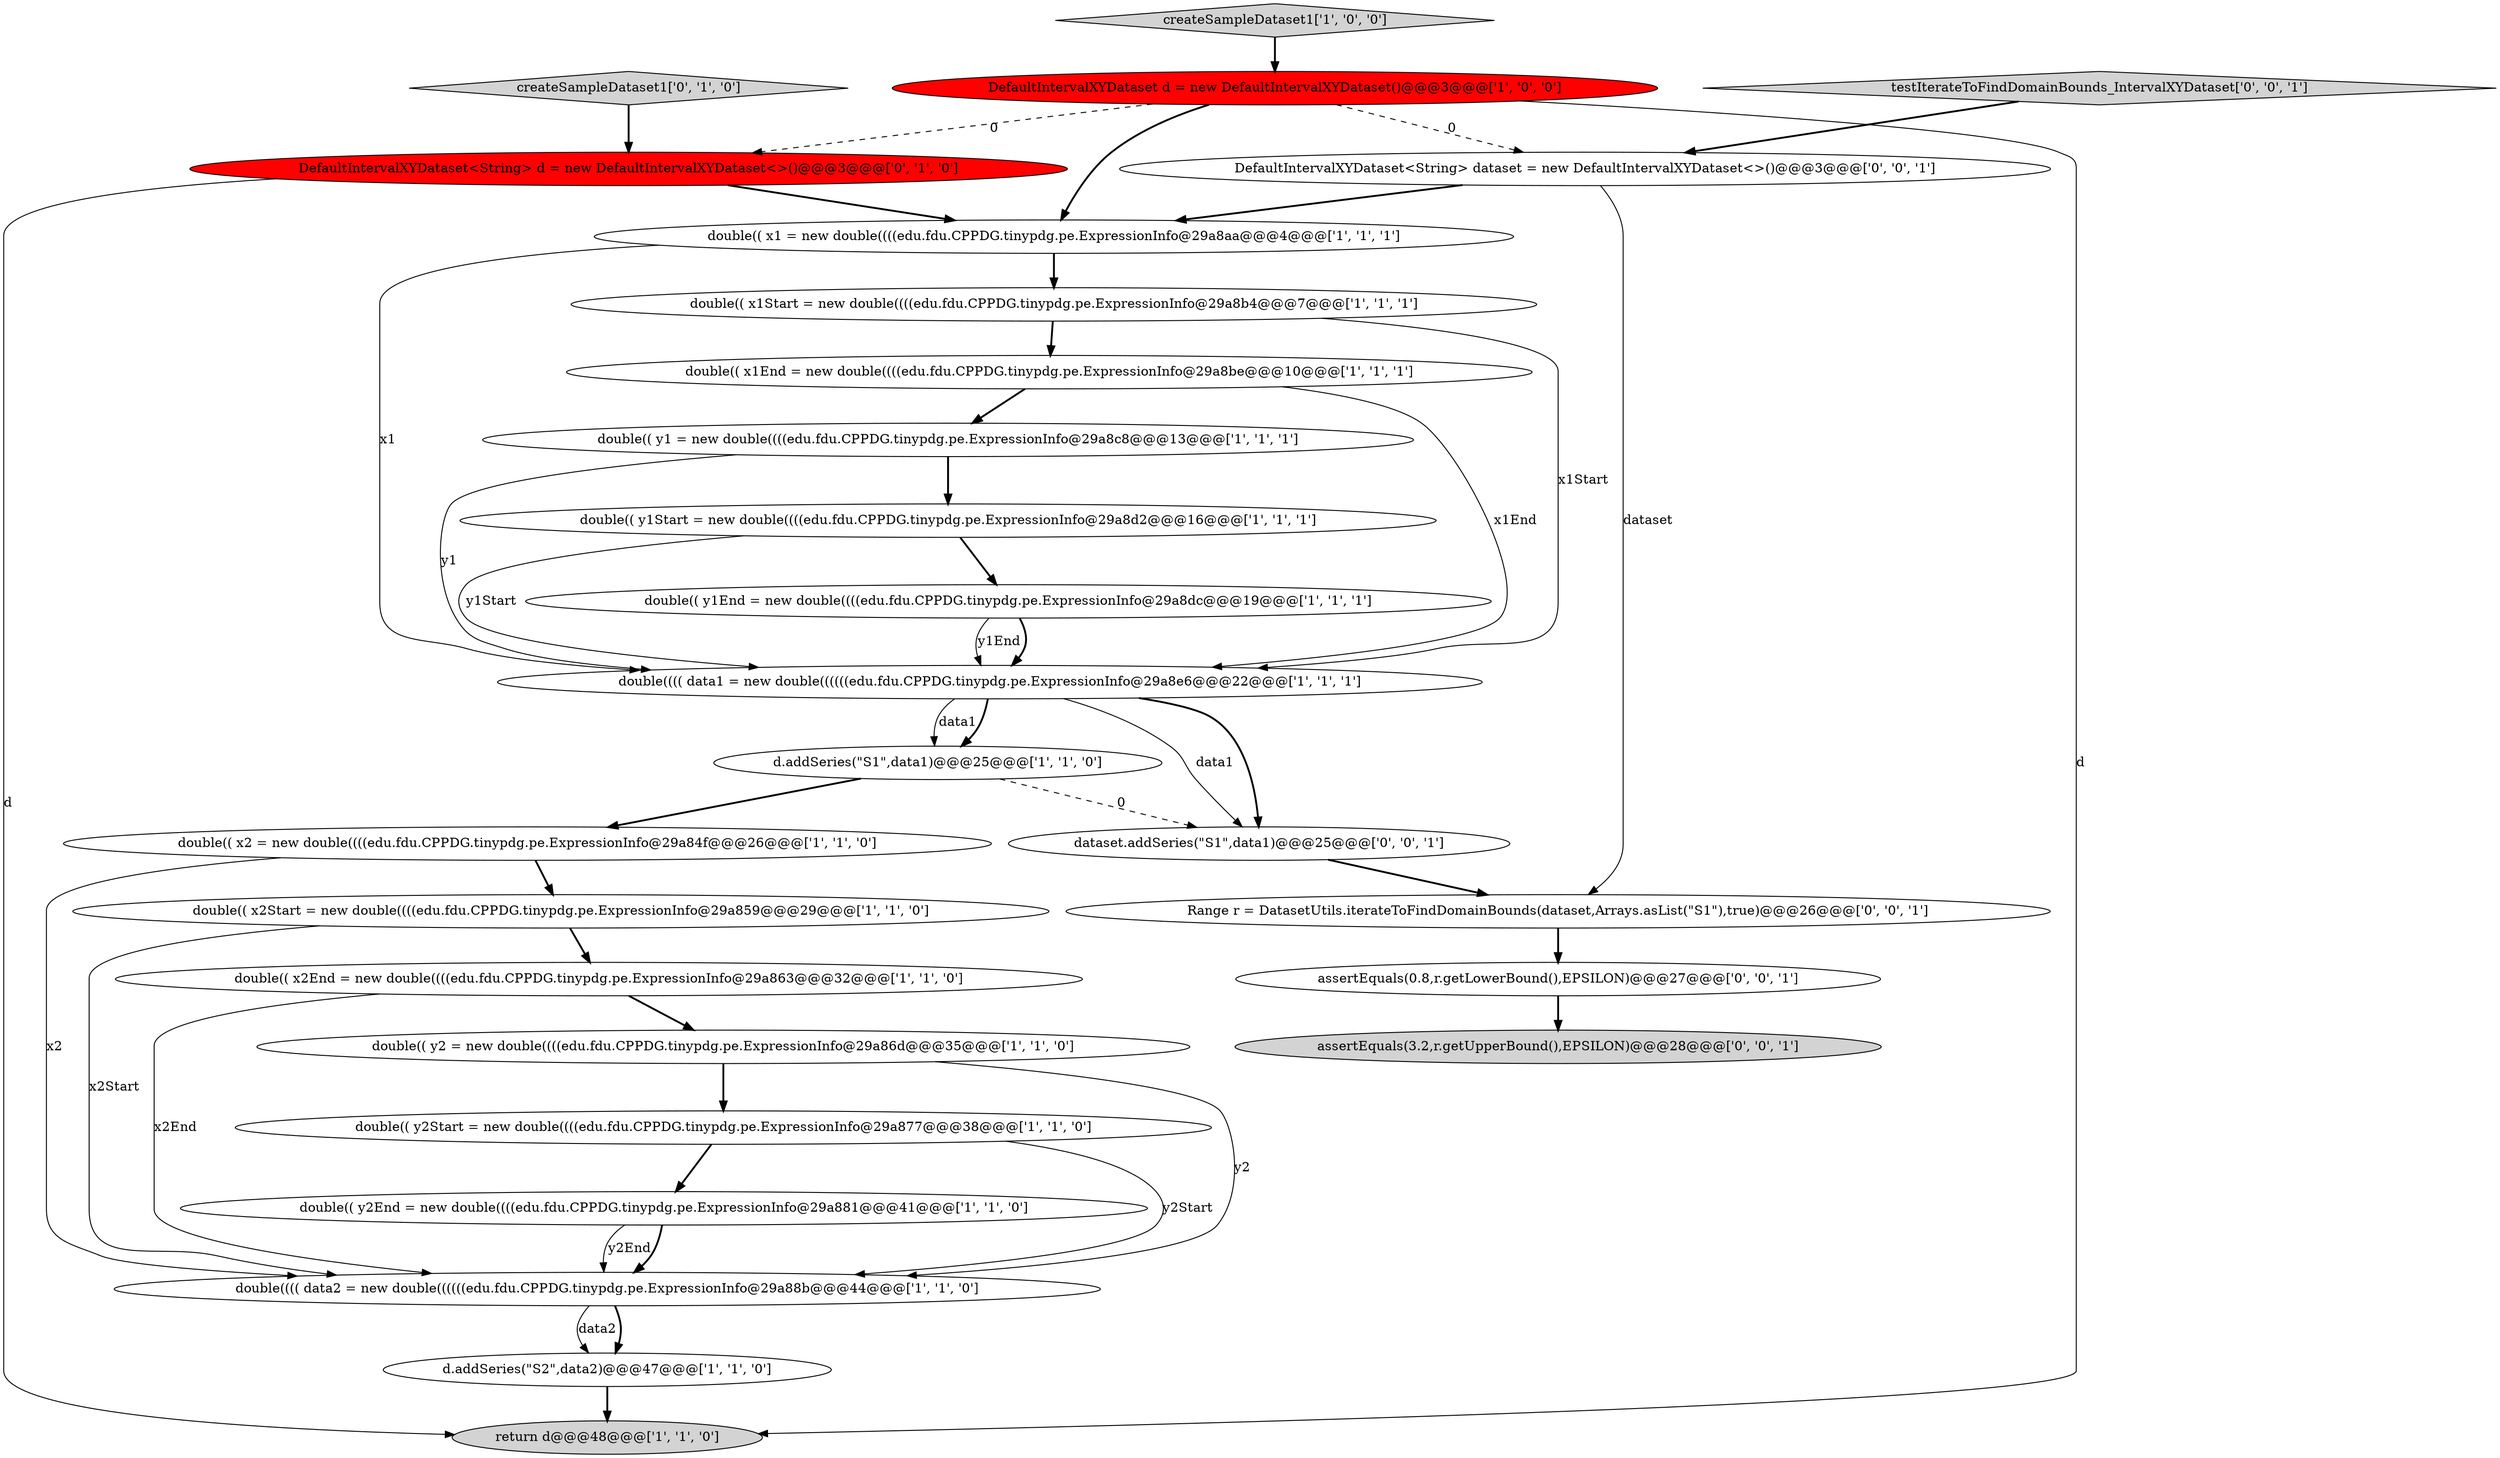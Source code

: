digraph {
19 [style = filled, label = "DefaultIntervalXYDataset<String> d = new DefaultIntervalXYDataset<>()@@@3@@@['0', '1', '0']", fillcolor = red, shape = ellipse image = "AAA1AAABBB2BBB"];
2 [style = filled, label = "double(( y2Start = new double((((edu.fdu.CPPDG.tinypdg.pe.ExpressionInfo@29a877@@@38@@@['1', '1', '0']", fillcolor = white, shape = ellipse image = "AAA0AAABBB1BBB"];
3 [style = filled, label = "double(( x1Start = new double((((edu.fdu.CPPDG.tinypdg.pe.ExpressionInfo@29a8b4@@@7@@@['1', '1', '1']", fillcolor = white, shape = ellipse image = "AAA0AAABBB1BBB"];
7 [style = filled, label = "double(( x1End = new double((((edu.fdu.CPPDG.tinypdg.pe.ExpressionInfo@29a8be@@@10@@@['1', '1', '1']", fillcolor = white, shape = ellipse image = "AAA0AAABBB1BBB"];
8 [style = filled, label = "double(((( data1 = new double((((((edu.fdu.CPPDG.tinypdg.pe.ExpressionInfo@29a8e6@@@22@@@['1', '1', '1']", fillcolor = white, shape = ellipse image = "AAA0AAABBB1BBB"];
6 [style = filled, label = "double(( x1 = new double((((edu.fdu.CPPDG.tinypdg.pe.ExpressionInfo@29a8aa@@@4@@@['1', '1', '1']", fillcolor = white, shape = ellipse image = "AAA0AAABBB1BBB"];
0 [style = filled, label = "return d@@@48@@@['1', '1', '0']", fillcolor = lightgray, shape = ellipse image = "AAA0AAABBB1BBB"];
13 [style = filled, label = "double(((( data2 = new double((((((edu.fdu.CPPDG.tinypdg.pe.ExpressionInfo@29a88b@@@44@@@['1', '1', '0']", fillcolor = white, shape = ellipse image = "AAA0AAABBB1BBB"];
18 [style = filled, label = "createSampleDataset1['1', '0', '0']", fillcolor = lightgray, shape = diamond image = "AAA0AAABBB1BBB"];
26 [style = filled, label = "dataset.addSeries(\"S1\",data1)@@@25@@@['0', '0', '1']", fillcolor = white, shape = ellipse image = "AAA0AAABBB3BBB"];
10 [style = filled, label = "double(( y1End = new double((((edu.fdu.CPPDG.tinypdg.pe.ExpressionInfo@29a8dc@@@19@@@['1', '1', '1']", fillcolor = white, shape = ellipse image = "AAA0AAABBB1BBB"];
20 [style = filled, label = "createSampleDataset1['0', '1', '0']", fillcolor = lightgray, shape = diamond image = "AAA0AAABBB2BBB"];
5 [style = filled, label = "d.addSeries(\"S1\",data1)@@@25@@@['1', '1', '0']", fillcolor = white, shape = ellipse image = "AAA0AAABBB1BBB"];
17 [style = filled, label = "double(( x2 = new double((((edu.fdu.CPPDG.tinypdg.pe.ExpressionInfo@29a84f@@@26@@@['1', '1', '0']", fillcolor = white, shape = ellipse image = "AAA0AAABBB1BBB"];
11 [style = filled, label = "double(( x2Start = new double((((edu.fdu.CPPDG.tinypdg.pe.ExpressionInfo@29a859@@@29@@@['1', '1', '0']", fillcolor = white, shape = ellipse image = "AAA0AAABBB1BBB"];
1 [style = filled, label = "double(( y1 = new double((((edu.fdu.CPPDG.tinypdg.pe.ExpressionInfo@29a8c8@@@13@@@['1', '1', '1']", fillcolor = white, shape = ellipse image = "AAA0AAABBB1BBB"];
16 [style = filled, label = "double(( y2 = new double((((edu.fdu.CPPDG.tinypdg.pe.ExpressionInfo@29a86d@@@35@@@['1', '1', '0']", fillcolor = white, shape = ellipse image = "AAA0AAABBB1BBB"];
15 [style = filled, label = "d.addSeries(\"S2\",data2)@@@47@@@['1', '1', '0']", fillcolor = white, shape = ellipse image = "AAA0AAABBB1BBB"];
25 [style = filled, label = "DefaultIntervalXYDataset<String> dataset = new DefaultIntervalXYDataset<>()@@@3@@@['0', '0', '1']", fillcolor = white, shape = ellipse image = "AAA0AAABBB3BBB"];
22 [style = filled, label = "Range r = DatasetUtils.iterateToFindDomainBounds(dataset,Arrays.asList(\"S1\"),true)@@@26@@@['0', '0', '1']", fillcolor = white, shape = ellipse image = "AAA0AAABBB3BBB"];
23 [style = filled, label = "assertEquals(0.8,r.getLowerBound(),EPSILON)@@@27@@@['0', '0', '1']", fillcolor = white, shape = ellipse image = "AAA0AAABBB3BBB"];
4 [style = filled, label = "double(( y1Start = new double((((edu.fdu.CPPDG.tinypdg.pe.ExpressionInfo@29a8d2@@@16@@@['1', '1', '1']", fillcolor = white, shape = ellipse image = "AAA0AAABBB1BBB"];
12 [style = filled, label = "DefaultIntervalXYDataset d = new DefaultIntervalXYDataset()@@@3@@@['1', '0', '0']", fillcolor = red, shape = ellipse image = "AAA1AAABBB1BBB"];
24 [style = filled, label = "assertEquals(3.2,r.getUpperBound(),EPSILON)@@@28@@@['0', '0', '1']", fillcolor = lightgray, shape = ellipse image = "AAA0AAABBB3BBB"];
9 [style = filled, label = "double(( y2End = new double((((edu.fdu.CPPDG.tinypdg.pe.ExpressionInfo@29a881@@@41@@@['1', '1', '0']", fillcolor = white, shape = ellipse image = "AAA0AAABBB1BBB"];
14 [style = filled, label = "double(( x2End = new double((((edu.fdu.CPPDG.tinypdg.pe.ExpressionInfo@29a863@@@32@@@['1', '1', '0']", fillcolor = white, shape = ellipse image = "AAA0AAABBB1BBB"];
21 [style = filled, label = "testIterateToFindDomainBounds_IntervalXYDataset['0', '0', '1']", fillcolor = lightgray, shape = diamond image = "AAA0AAABBB3BBB"];
14->16 [style = bold, label=""];
4->10 [style = bold, label=""];
6->3 [style = bold, label=""];
3->8 [style = solid, label="x1Start"];
1->4 [style = bold, label=""];
7->1 [style = bold, label=""];
14->13 [style = solid, label="x2End"];
19->0 [style = solid, label="d"];
4->8 [style = solid, label="y1Start"];
11->14 [style = bold, label=""];
5->26 [style = dashed, label="0"];
8->5 [style = solid, label="data1"];
7->8 [style = solid, label="x1End"];
2->13 [style = solid, label="y2Start"];
18->12 [style = bold, label=""];
17->13 [style = solid, label="x2"];
8->26 [style = bold, label=""];
8->26 [style = solid, label="data1"];
2->9 [style = bold, label=""];
21->25 [style = bold, label=""];
16->2 [style = bold, label=""];
25->6 [style = bold, label=""];
19->6 [style = bold, label=""];
12->6 [style = bold, label=""];
5->17 [style = bold, label=""];
22->23 [style = bold, label=""];
26->22 [style = bold, label=""];
25->22 [style = solid, label="dataset"];
16->13 [style = solid, label="y2"];
23->24 [style = bold, label=""];
12->25 [style = dashed, label="0"];
12->19 [style = dashed, label="0"];
10->8 [style = bold, label=""];
8->5 [style = bold, label=""];
3->7 [style = bold, label=""];
15->0 [style = bold, label=""];
6->8 [style = solid, label="x1"];
11->13 [style = solid, label="x2Start"];
13->15 [style = bold, label=""];
10->8 [style = solid, label="y1End"];
1->8 [style = solid, label="y1"];
20->19 [style = bold, label=""];
12->0 [style = solid, label="d"];
9->13 [style = solid, label="y2End"];
9->13 [style = bold, label=""];
17->11 [style = bold, label=""];
13->15 [style = solid, label="data2"];
}
